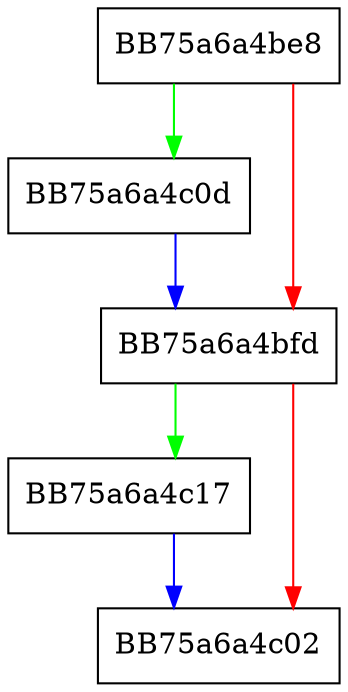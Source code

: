 digraph sqlite3CreateForeignKey {
  node [shape="box"];
  graph [splines=ortho];
  BB75a6a4be8 -> BB75a6a4c0d [color="green"];
  BB75a6a4be8 -> BB75a6a4bfd [color="red"];
  BB75a6a4bfd -> BB75a6a4c17 [color="green"];
  BB75a6a4bfd -> BB75a6a4c02 [color="red"];
  BB75a6a4c0d -> BB75a6a4bfd [color="blue"];
  BB75a6a4c17 -> BB75a6a4c02 [color="blue"];
}